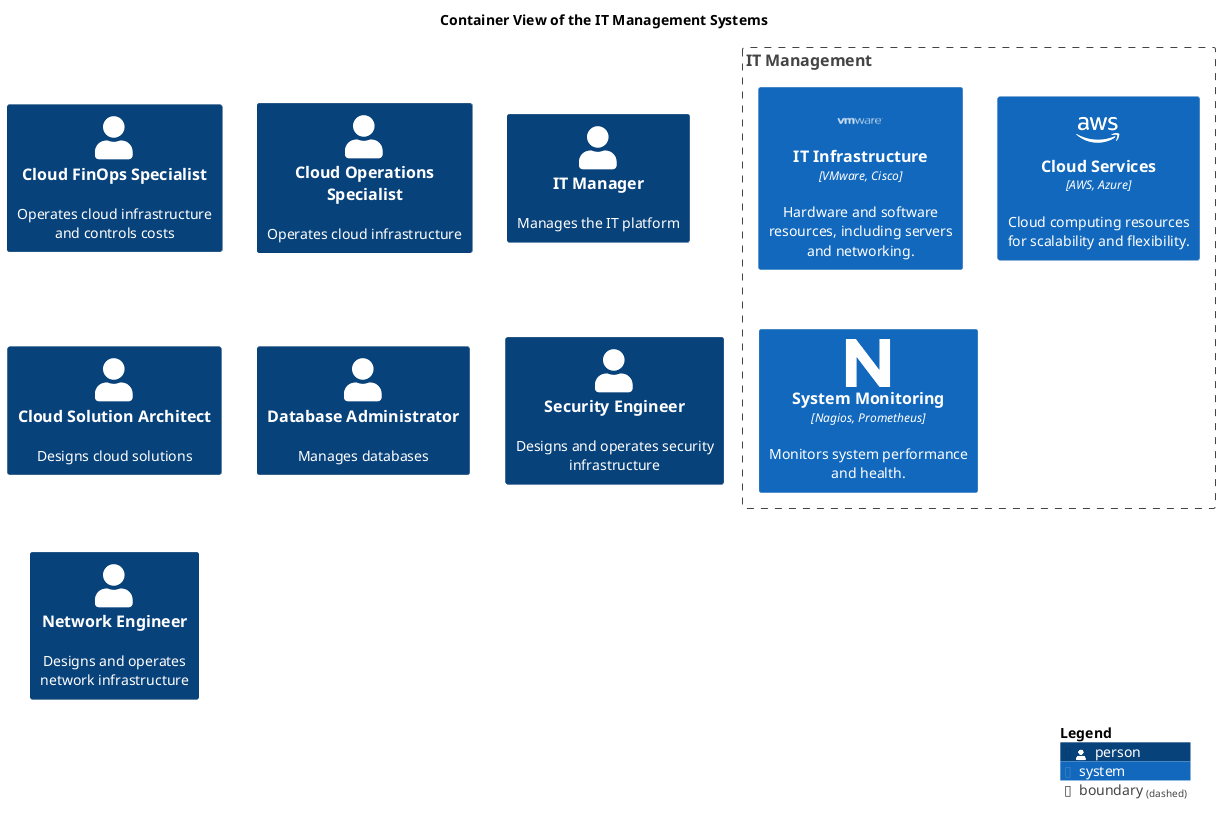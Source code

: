 @startuml container-view
!include <C4/C4_Container.puml>
!include <awslib14/AWSCommon>
!include <awslib14/AWSC4Integration>
!include <azure/AzureCommon>
!include <azure/AzureC4Integration>
!include <tupadr3/common>
!include <tupadr3/font-awesome-5/aws>
!include <azure/General/Azure>
!include <cloudogu/tools/vmware>
!include <tupadr3/devicons/cisco>
!include <cloudinsight/nagios>
!include <logos/prometheus>







title Container View of the IT Management Systems
Person(mybank_itManagement_cloudFinopsSpecialist, "Cloud FinOps Specialist", $descr="Operates cloud infrastructure and controls costs")
Person(mybank_itManagement_cloudOperationsSpecialist, "Cloud Operations Specialist", $descr="Operates cloud infrastructure")
Person(mybank_itManagement_itManager, "IT Manager", $descr="Manages the IT platform")
Person(mybank_itManagement_cloudSolutionArchitect, "Cloud Solution Architect", $descr="Designs cloud solutions")
Person(mybank_itManagement_databaseAdministrator, "Database Administrator", $descr="Manages databases")
Person(mybank_itManagement_securityEngineer, "Security Engineer", $descr="Designs and operates security infrastructure")
Boundary(mybank_itManagement_contextBoundary, "IT Management") {
  System(mybank_infrastructureManagement_itInfrastructureSystem, "IT Infrastructure", $descr="Hardware and software resources, including servers and networking.", $type="VMware, Cisco", $sprite="vmware")
  System(mybank_infrastructureManagement_cloudServicesSystem, "Cloud Services", $descr="Cloud computing resources for scalability and flexibility.", $type="AWS, Azure", $sprite="aws")
  System(mybank_infrastructureManagement_systemMonitoringSystem, "System Monitoring", $descr="Monitors system performance and health.", $type="Nagios, Prometheus", $sprite="nagios")
}
Person(mybank_itManagement_networkEngineer, "Network Engineer", $descr="Designs and operates network infrastructure")
SHOW_LEGEND()
@enduml
